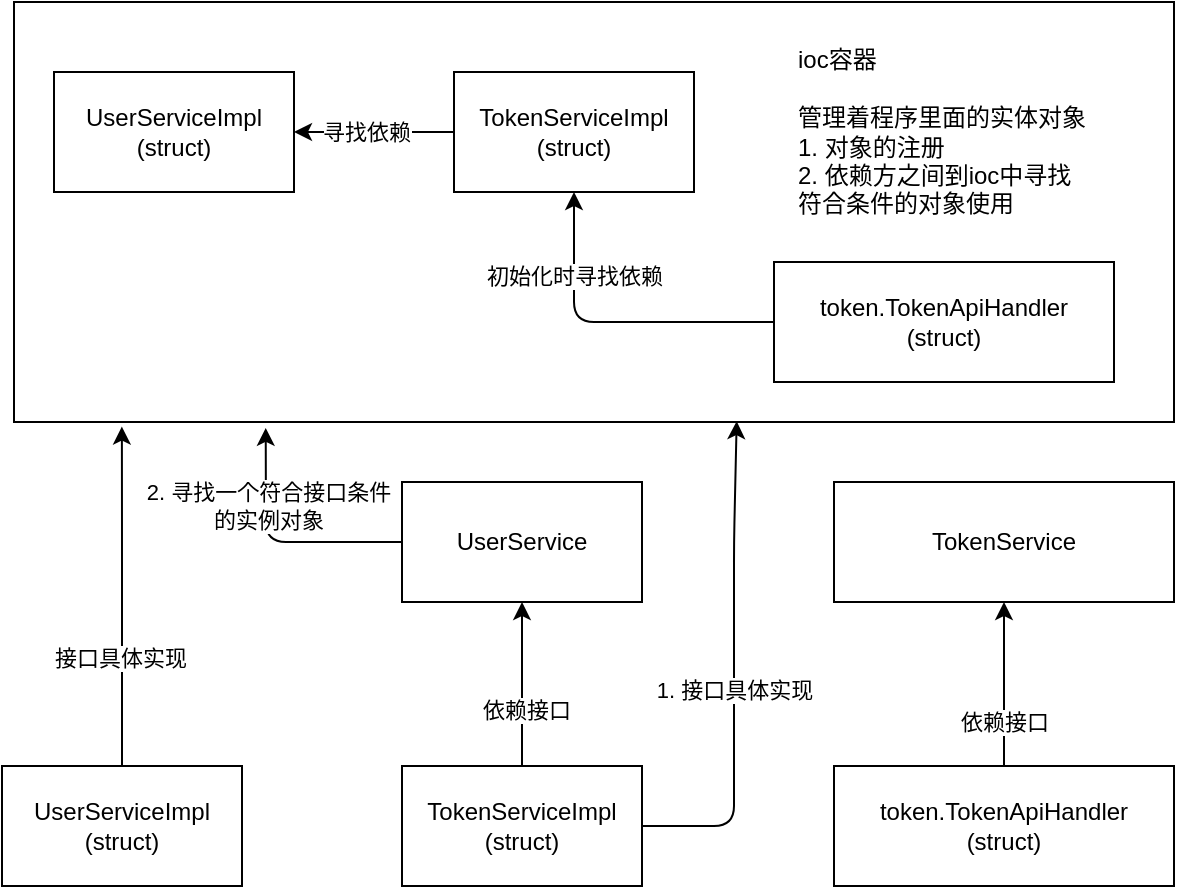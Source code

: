 <mxfile>
    <diagram id="UriLThxnHLhmcV7P4icS" name="Page-1">
        <mxGraphModel dx="523" dy="434" grid="1" gridSize="10" guides="1" tooltips="1" connect="1" arrows="1" fold="1" page="1" pageScale="1" pageWidth="1169" pageHeight="827" math="0" shadow="0">
            <root>
                <mxCell id="0"/>
                <mxCell id="1" parent="0"/>
                <mxCell id="3" value="token.TokenApiHandler&lt;br&gt;(struct)" style="rounded=0;whiteSpace=wrap;html=1;" vertex="1" parent="1">
                    <mxGeometry x="520" y="462" width="170" height="60" as="geometry"/>
                </mxCell>
                <mxCell id="4" value="TokenServiceImpl&lt;br&gt;(struct)" style="rounded=0;whiteSpace=wrap;html=1;" vertex="1" parent="1">
                    <mxGeometry x="304" y="462" width="120" height="60" as="geometry"/>
                </mxCell>
                <mxCell id="5" value="UserServiceImpl&lt;br&gt;(struct)" style="rounded=0;whiteSpace=wrap;html=1;" vertex="1" parent="1">
                    <mxGeometry x="104" y="462" width="120" height="60" as="geometry"/>
                </mxCell>
                <mxCell id="8" value="UserService" style="rounded=0;whiteSpace=wrap;html=1;" vertex="1" parent="1">
                    <mxGeometry x="304" y="320" width="120" height="60" as="geometry"/>
                </mxCell>
                <mxCell id="9" value="TokenService" style="rounded=0;whiteSpace=wrap;html=1;" vertex="1" parent="1">
                    <mxGeometry x="520" y="320" width="170" height="60" as="geometry"/>
                </mxCell>
                <mxCell id="10" value="" style="endArrow=classic;html=1;entryX=0.093;entryY=1.011;entryDx=0;entryDy=0;exitX=0.5;exitY=0;exitDx=0;exitDy=0;entryPerimeter=0;" edge="1" parent="1" source="5" target="18">
                    <mxGeometry width="50" height="50" relative="1" as="geometry">
                        <mxPoint x="310" y="390" as="sourcePoint"/>
                        <mxPoint x="360" y="340" as="targetPoint"/>
                        <Array as="points">
                            <mxPoint x="164" y="350"/>
                        </Array>
                    </mxGeometry>
                </mxCell>
                <mxCell id="17" value="接口具体实现" style="edgeLabel;html=1;align=center;verticalAlign=middle;resizable=0;points=[];" vertex="1" connectable="0" parent="10">
                    <mxGeometry x="-0.357" y="1" relative="1" as="geometry">
                        <mxPoint as="offset"/>
                    </mxGeometry>
                </mxCell>
                <mxCell id="11" value="" style="endArrow=classic;html=1;entryX=0.5;entryY=1;entryDx=0;entryDy=0;" edge="1" parent="1" source="4" target="8">
                    <mxGeometry width="50" height="50" relative="1" as="geometry">
                        <mxPoint x="360" y="460" as="sourcePoint"/>
                        <mxPoint x="360" y="340" as="targetPoint"/>
                    </mxGeometry>
                </mxCell>
                <mxCell id="14" value="依赖接口" style="edgeLabel;html=1;align=center;verticalAlign=middle;resizable=0;points=[];" vertex="1" connectable="0" parent="11">
                    <mxGeometry x="-0.317" y="-2" relative="1" as="geometry">
                        <mxPoint as="offset"/>
                    </mxGeometry>
                </mxCell>
                <mxCell id="12" value="" style="endArrow=classic;html=1;entryX=0.5;entryY=1;entryDx=0;entryDy=0;exitX=0.5;exitY=0;exitDx=0;exitDy=0;" edge="1" parent="1" source="3" target="9">
                    <mxGeometry width="50" height="50" relative="1" as="geometry">
                        <mxPoint x="440" y="390" as="sourcePoint"/>
                        <mxPoint x="490" y="340" as="targetPoint"/>
                    </mxGeometry>
                </mxCell>
                <mxCell id="15" value="依赖接口" style="edgeLabel;html=1;align=center;verticalAlign=middle;resizable=0;points=[];" vertex="1" connectable="0" parent="12">
                    <mxGeometry x="-0.512" relative="1" as="geometry">
                        <mxPoint y="-2" as="offset"/>
                    </mxGeometry>
                </mxCell>
                <mxCell id="13" value="" style="endArrow=classic;html=1;exitX=1;exitY=0.5;exitDx=0;exitDy=0;entryX=0.623;entryY=0.998;entryDx=0;entryDy=0;entryPerimeter=0;" edge="1" parent="1" source="4" target="18">
                    <mxGeometry width="50" height="50" relative="1" as="geometry">
                        <mxPoint x="440" y="390" as="sourcePoint"/>
                        <mxPoint x="490" y="340" as="targetPoint"/>
                        <Array as="points">
                            <mxPoint x="470" y="492"/>
                            <mxPoint x="470" y="350"/>
                        </Array>
                    </mxGeometry>
                </mxCell>
                <mxCell id="16" value="1. 接口具体实现" style="edgeLabel;html=1;align=center;verticalAlign=middle;resizable=0;points=[];" vertex="1" connectable="0" parent="13">
                    <mxGeometry x="0.101" y="-1" relative="1" as="geometry">
                        <mxPoint x="-1" y="23" as="offset"/>
                    </mxGeometry>
                </mxCell>
                <mxCell id="18" value="" style="rounded=0;whiteSpace=wrap;html=1;" vertex="1" parent="1">
                    <mxGeometry x="110" y="80" width="580" height="210" as="geometry"/>
                </mxCell>
                <mxCell id="19" value="TokenServiceImpl&lt;br&gt;(struct)" style="rounded=0;whiteSpace=wrap;html=1;" vertex="1" parent="1">
                    <mxGeometry x="330" y="115" width="120" height="60" as="geometry"/>
                </mxCell>
                <mxCell id="20" value="UserServiceImpl&lt;br&gt;(struct)" style="rounded=0;whiteSpace=wrap;html=1;" vertex="1" parent="1">
                    <mxGeometry x="130" y="115" width="120" height="60" as="geometry"/>
                </mxCell>
                <mxCell id="21" value="ioc容器&lt;br&gt;&lt;br&gt;管理着程序里面的实体对象&lt;br&gt;1. 对象的注册&lt;br&gt;2. 依赖方之间到ioc中寻找&lt;br&gt;符合条件的对象使用" style="text;html=1;align=left;verticalAlign=middle;resizable=0;points=[];autosize=1;strokeColor=none;fillColor=none;" vertex="1" parent="1">
                    <mxGeometry x="500" y="95" width="170" height="100" as="geometry"/>
                </mxCell>
                <mxCell id="22" value="" style="endArrow=classic;html=1;entryX=0.217;entryY=1.014;entryDx=0;entryDy=0;entryPerimeter=0;exitX=0;exitY=0.5;exitDx=0;exitDy=0;" edge="1" parent="1" source="8" target="18">
                    <mxGeometry width="50" height="50" relative="1" as="geometry">
                        <mxPoint x="340" y="400" as="sourcePoint"/>
                        <mxPoint x="390" y="350" as="targetPoint"/>
                        <Array as="points">
                            <mxPoint x="236" y="350"/>
                        </Array>
                    </mxGeometry>
                </mxCell>
                <mxCell id="23" value="2. 寻找一个符合接口条件&lt;br&gt;的实例对象" style="edgeLabel;html=1;align=center;verticalAlign=middle;resizable=0;points=[];" vertex="1" connectable="0" parent="22">
                    <mxGeometry x="0.381" y="-1" relative="1" as="geometry">
                        <mxPoint as="offset"/>
                    </mxGeometry>
                </mxCell>
                <mxCell id="24" value="token.TokenApiHandler&lt;br&gt;(struct)" style="rounded=0;whiteSpace=wrap;html=1;" vertex="1" parent="1">
                    <mxGeometry x="490" y="210" width="170" height="60" as="geometry"/>
                </mxCell>
                <mxCell id="25" value="" style="endArrow=classic;html=1;entryX=0.5;entryY=1;entryDx=0;entryDy=0;exitX=0;exitY=0.5;exitDx=0;exitDy=0;" edge="1" parent="1" source="24" target="19">
                    <mxGeometry width="50" height="50" relative="1" as="geometry">
                        <mxPoint x="410" y="370" as="sourcePoint"/>
                        <mxPoint x="460" y="320" as="targetPoint"/>
                        <Array as="points">
                            <mxPoint x="390" y="240"/>
                        </Array>
                    </mxGeometry>
                </mxCell>
                <mxCell id="26" value="初始化时寻找依赖" style="edgeLabel;html=1;align=center;verticalAlign=middle;resizable=0;points=[];" vertex="1" connectable="0" parent="25">
                    <mxGeometry x="0.495" relative="1" as="geometry">
                        <mxPoint as="offset"/>
                    </mxGeometry>
                </mxCell>
                <mxCell id="27" value="" style="endArrow=classic;html=1;entryX=1;entryY=0.5;entryDx=0;entryDy=0;exitX=0;exitY=0.5;exitDx=0;exitDy=0;" edge="1" parent="1" source="19" target="20">
                    <mxGeometry width="50" height="50" relative="1" as="geometry">
                        <mxPoint x="260" y="240" as="sourcePoint"/>
                        <mxPoint x="310" y="190" as="targetPoint"/>
                    </mxGeometry>
                </mxCell>
                <mxCell id="28" value="寻找依赖" style="edgeLabel;html=1;align=center;verticalAlign=middle;resizable=0;points=[];" vertex="1" connectable="0" parent="27">
                    <mxGeometry x="0.4" y="1" relative="1" as="geometry">
                        <mxPoint x="12" y="-1" as="offset"/>
                    </mxGeometry>
                </mxCell>
            </root>
        </mxGraphModel>
    </diagram>
</mxfile>